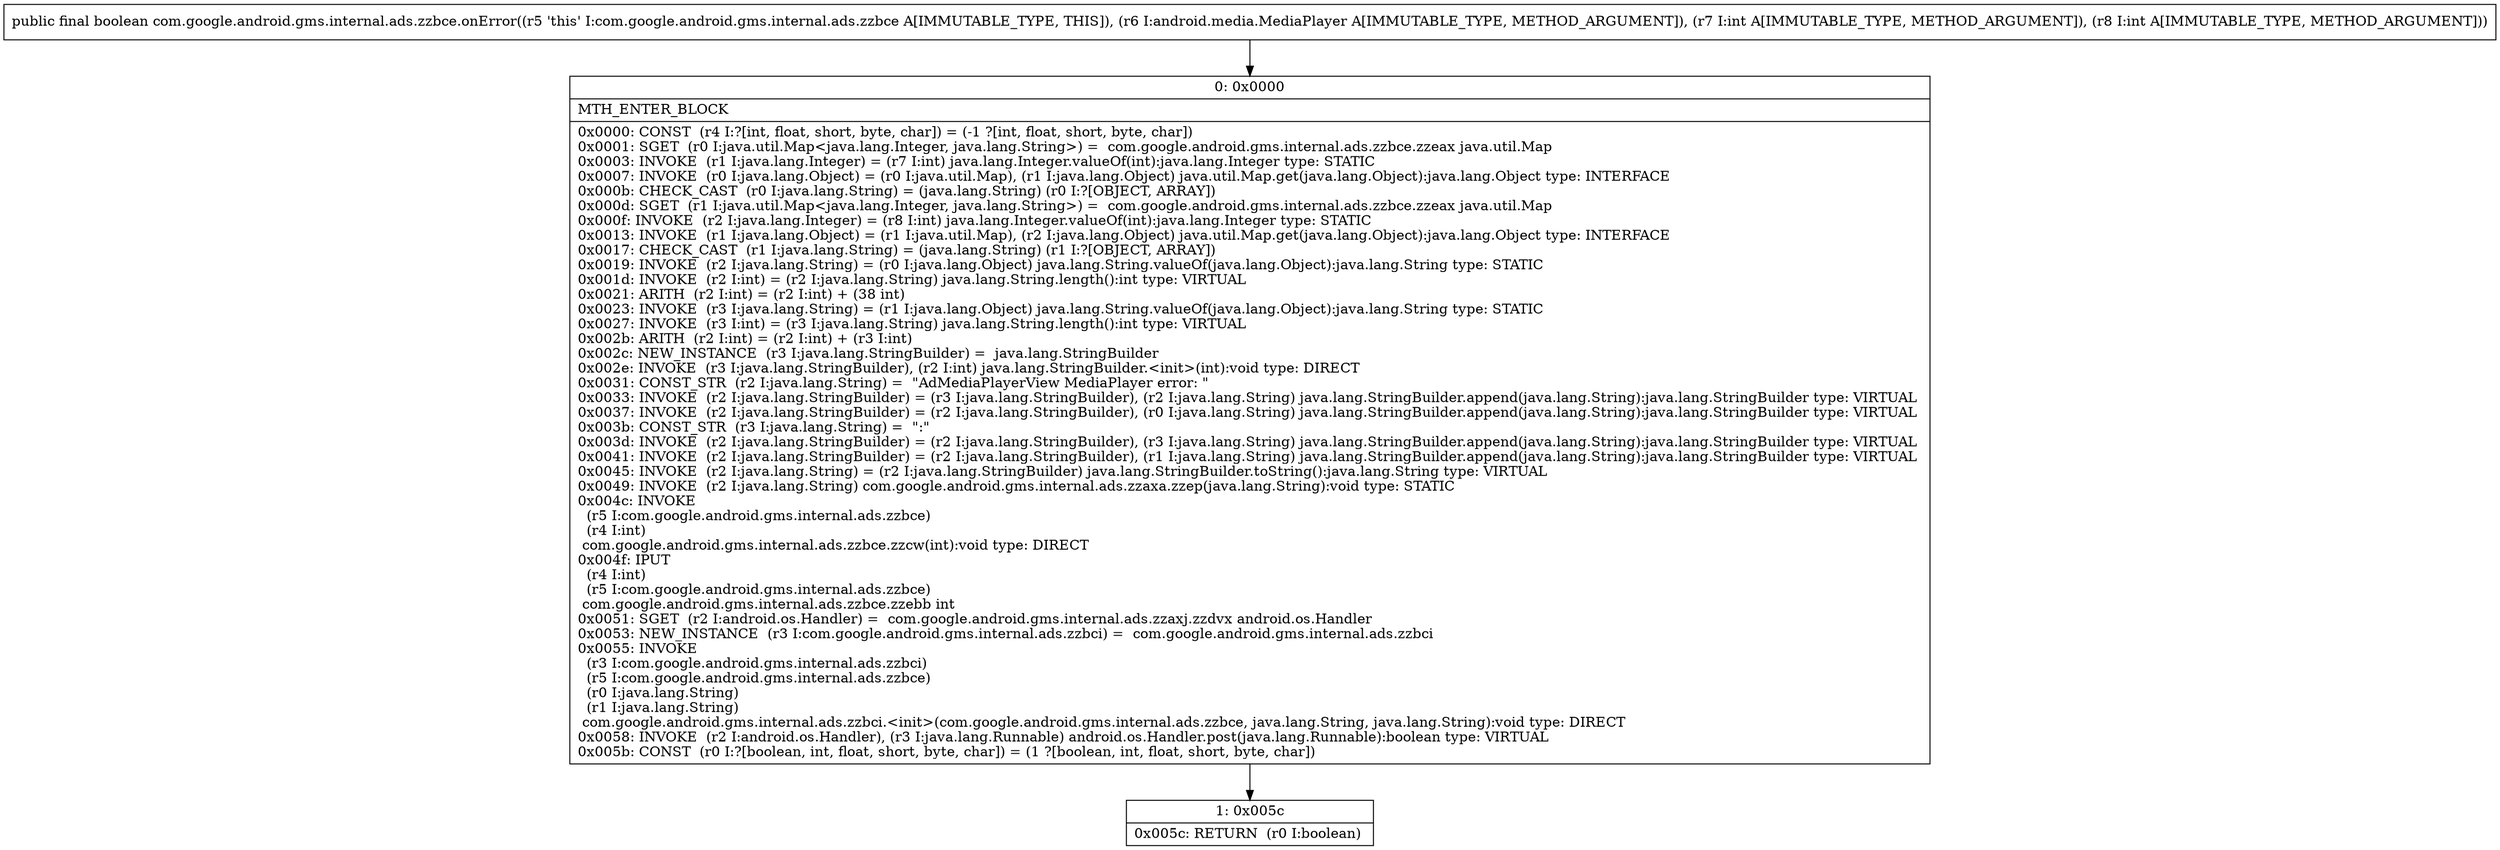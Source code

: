 digraph "CFG forcom.google.android.gms.internal.ads.zzbce.onError(Landroid\/media\/MediaPlayer;II)Z" {
Node_0 [shape=record,label="{0\:\ 0x0000|MTH_ENTER_BLOCK\l|0x0000: CONST  (r4 I:?[int, float, short, byte, char]) = (\-1 ?[int, float, short, byte, char]) \l0x0001: SGET  (r0 I:java.util.Map\<java.lang.Integer, java.lang.String\>) =  com.google.android.gms.internal.ads.zzbce.zzeax java.util.Map \l0x0003: INVOKE  (r1 I:java.lang.Integer) = (r7 I:int) java.lang.Integer.valueOf(int):java.lang.Integer type: STATIC \l0x0007: INVOKE  (r0 I:java.lang.Object) = (r0 I:java.util.Map), (r1 I:java.lang.Object) java.util.Map.get(java.lang.Object):java.lang.Object type: INTERFACE \l0x000b: CHECK_CAST  (r0 I:java.lang.String) = (java.lang.String) (r0 I:?[OBJECT, ARRAY]) \l0x000d: SGET  (r1 I:java.util.Map\<java.lang.Integer, java.lang.String\>) =  com.google.android.gms.internal.ads.zzbce.zzeax java.util.Map \l0x000f: INVOKE  (r2 I:java.lang.Integer) = (r8 I:int) java.lang.Integer.valueOf(int):java.lang.Integer type: STATIC \l0x0013: INVOKE  (r1 I:java.lang.Object) = (r1 I:java.util.Map), (r2 I:java.lang.Object) java.util.Map.get(java.lang.Object):java.lang.Object type: INTERFACE \l0x0017: CHECK_CAST  (r1 I:java.lang.String) = (java.lang.String) (r1 I:?[OBJECT, ARRAY]) \l0x0019: INVOKE  (r2 I:java.lang.String) = (r0 I:java.lang.Object) java.lang.String.valueOf(java.lang.Object):java.lang.String type: STATIC \l0x001d: INVOKE  (r2 I:int) = (r2 I:java.lang.String) java.lang.String.length():int type: VIRTUAL \l0x0021: ARITH  (r2 I:int) = (r2 I:int) + (38 int) \l0x0023: INVOKE  (r3 I:java.lang.String) = (r1 I:java.lang.Object) java.lang.String.valueOf(java.lang.Object):java.lang.String type: STATIC \l0x0027: INVOKE  (r3 I:int) = (r3 I:java.lang.String) java.lang.String.length():int type: VIRTUAL \l0x002b: ARITH  (r2 I:int) = (r2 I:int) + (r3 I:int) \l0x002c: NEW_INSTANCE  (r3 I:java.lang.StringBuilder) =  java.lang.StringBuilder \l0x002e: INVOKE  (r3 I:java.lang.StringBuilder), (r2 I:int) java.lang.StringBuilder.\<init\>(int):void type: DIRECT \l0x0031: CONST_STR  (r2 I:java.lang.String) =  \"AdMediaPlayerView MediaPlayer error: \" \l0x0033: INVOKE  (r2 I:java.lang.StringBuilder) = (r3 I:java.lang.StringBuilder), (r2 I:java.lang.String) java.lang.StringBuilder.append(java.lang.String):java.lang.StringBuilder type: VIRTUAL \l0x0037: INVOKE  (r2 I:java.lang.StringBuilder) = (r2 I:java.lang.StringBuilder), (r0 I:java.lang.String) java.lang.StringBuilder.append(java.lang.String):java.lang.StringBuilder type: VIRTUAL \l0x003b: CONST_STR  (r3 I:java.lang.String) =  \":\" \l0x003d: INVOKE  (r2 I:java.lang.StringBuilder) = (r2 I:java.lang.StringBuilder), (r3 I:java.lang.String) java.lang.StringBuilder.append(java.lang.String):java.lang.StringBuilder type: VIRTUAL \l0x0041: INVOKE  (r2 I:java.lang.StringBuilder) = (r2 I:java.lang.StringBuilder), (r1 I:java.lang.String) java.lang.StringBuilder.append(java.lang.String):java.lang.StringBuilder type: VIRTUAL \l0x0045: INVOKE  (r2 I:java.lang.String) = (r2 I:java.lang.StringBuilder) java.lang.StringBuilder.toString():java.lang.String type: VIRTUAL \l0x0049: INVOKE  (r2 I:java.lang.String) com.google.android.gms.internal.ads.zzaxa.zzep(java.lang.String):void type: STATIC \l0x004c: INVOKE  \l  (r5 I:com.google.android.gms.internal.ads.zzbce)\l  (r4 I:int)\l com.google.android.gms.internal.ads.zzbce.zzcw(int):void type: DIRECT \l0x004f: IPUT  \l  (r4 I:int)\l  (r5 I:com.google.android.gms.internal.ads.zzbce)\l com.google.android.gms.internal.ads.zzbce.zzebb int \l0x0051: SGET  (r2 I:android.os.Handler) =  com.google.android.gms.internal.ads.zzaxj.zzdvx android.os.Handler \l0x0053: NEW_INSTANCE  (r3 I:com.google.android.gms.internal.ads.zzbci) =  com.google.android.gms.internal.ads.zzbci \l0x0055: INVOKE  \l  (r3 I:com.google.android.gms.internal.ads.zzbci)\l  (r5 I:com.google.android.gms.internal.ads.zzbce)\l  (r0 I:java.lang.String)\l  (r1 I:java.lang.String)\l com.google.android.gms.internal.ads.zzbci.\<init\>(com.google.android.gms.internal.ads.zzbce, java.lang.String, java.lang.String):void type: DIRECT \l0x0058: INVOKE  (r2 I:android.os.Handler), (r3 I:java.lang.Runnable) android.os.Handler.post(java.lang.Runnable):boolean type: VIRTUAL \l0x005b: CONST  (r0 I:?[boolean, int, float, short, byte, char]) = (1 ?[boolean, int, float, short, byte, char]) \l}"];
Node_1 [shape=record,label="{1\:\ 0x005c|0x005c: RETURN  (r0 I:boolean) \l}"];
MethodNode[shape=record,label="{public final boolean com.google.android.gms.internal.ads.zzbce.onError((r5 'this' I:com.google.android.gms.internal.ads.zzbce A[IMMUTABLE_TYPE, THIS]), (r6 I:android.media.MediaPlayer A[IMMUTABLE_TYPE, METHOD_ARGUMENT]), (r7 I:int A[IMMUTABLE_TYPE, METHOD_ARGUMENT]), (r8 I:int A[IMMUTABLE_TYPE, METHOD_ARGUMENT])) }"];
MethodNode -> Node_0;
Node_0 -> Node_1;
}

